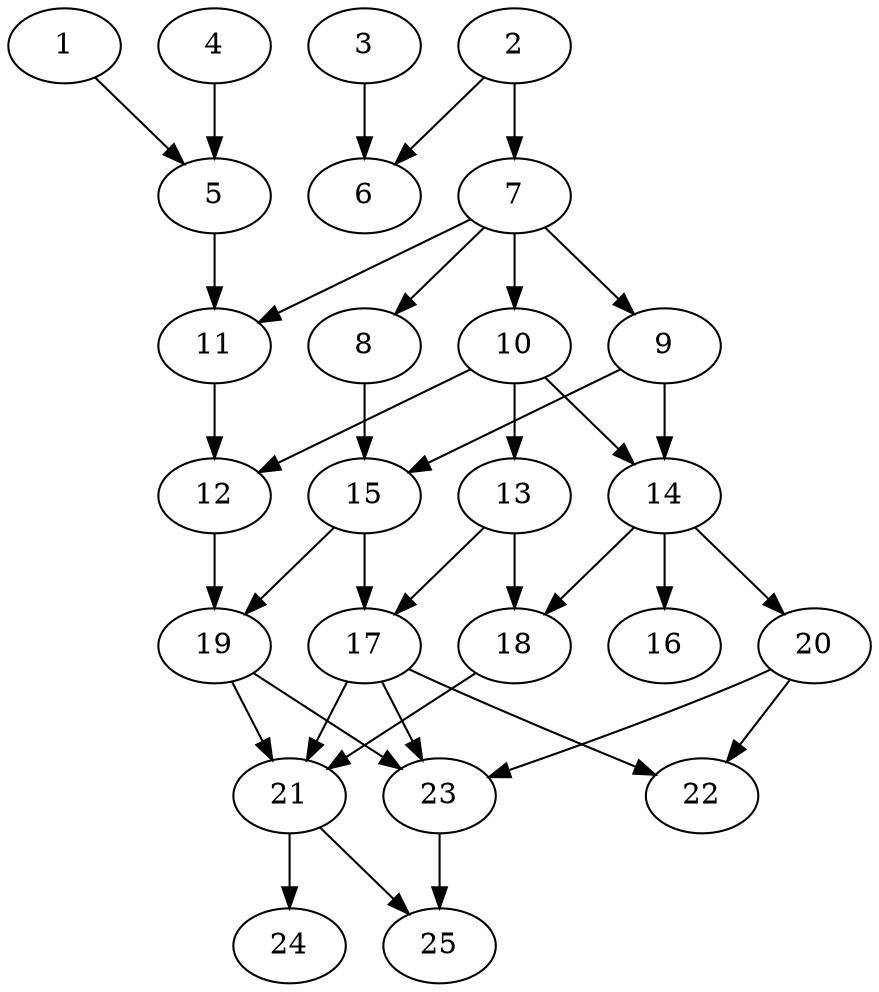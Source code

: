// DAG automatically generated by daggen at Thu Oct  3 14:00:40 2019
// ./daggen --dot -n 25 --ccr 0.5 --fat 0.5 --regular 0.7 --density 0.5 --mindata 5242880 --maxdata 52428800 
digraph G {
  1 [size="34553856", alpha="0.08", expect_size="17276928"] 
  1 -> 5 [size ="17276928"]
  2 [size="97757184", alpha="0.12", expect_size="48878592"] 
  2 -> 6 [size ="48878592"]
  2 -> 7 [size ="48878592"]
  3 [size="43143168", alpha="0.04", expect_size="21571584"] 
  3 -> 6 [size ="21571584"]
  4 [size="50319360", alpha="0.14", expect_size="25159680"] 
  4 -> 5 [size ="25159680"]
  5 [size="86994944", alpha="0.00", expect_size="43497472"] 
  5 -> 11 [size ="43497472"]
  6 [size="76124160", alpha="0.16", expect_size="38062080"] 
  7 [size="48902144", alpha="0.19", expect_size="24451072"] 
  7 -> 8 [size ="24451072"]
  7 -> 9 [size ="24451072"]
  7 -> 10 [size ="24451072"]
  7 -> 11 [size ="24451072"]
  8 [size="90679296", alpha="0.06", expect_size="45339648"] 
  8 -> 15 [size ="45339648"]
  9 [size="43759616", alpha="0.17", expect_size="21879808"] 
  9 -> 14 [size ="21879808"]
  9 -> 15 [size ="21879808"]
  10 [size="34514944", alpha="0.01", expect_size="17257472"] 
  10 -> 12 [size ="17257472"]
  10 -> 13 [size ="17257472"]
  10 -> 14 [size ="17257472"]
  11 [size="87492608", alpha="0.04", expect_size="43746304"] 
  11 -> 12 [size ="43746304"]
  12 [size="31653888", alpha="0.05", expect_size="15826944"] 
  12 -> 19 [size ="15826944"]
  13 [size="90503168", alpha="0.00", expect_size="45251584"] 
  13 -> 17 [size ="45251584"]
  13 -> 18 [size ="45251584"]
  14 [size="15708160", alpha="0.09", expect_size="7854080"] 
  14 -> 16 [size ="7854080"]
  14 -> 18 [size ="7854080"]
  14 -> 20 [size ="7854080"]
  15 [size="83521536", alpha="0.15", expect_size="41760768"] 
  15 -> 17 [size ="41760768"]
  15 -> 19 [size ="41760768"]
  16 [size="85706752", alpha="0.12", expect_size="42853376"] 
  17 [size="65746944", alpha="0.08", expect_size="32873472"] 
  17 -> 21 [size ="32873472"]
  17 -> 22 [size ="32873472"]
  17 -> 23 [size ="32873472"]
  18 [size="59904000", alpha="0.03", expect_size="29952000"] 
  18 -> 21 [size ="29952000"]
  19 [size="88846336", alpha="0.20", expect_size="44423168"] 
  19 -> 21 [size ="44423168"]
  19 -> 23 [size ="44423168"]
  20 [size="72650752", alpha="0.17", expect_size="36325376"] 
  20 -> 22 [size ="36325376"]
  20 -> 23 [size ="36325376"]
  21 [size="78827520", alpha="0.19", expect_size="39413760"] 
  21 -> 24 [size ="39413760"]
  21 -> 25 [size ="39413760"]
  22 [size="96575488", alpha="0.20", expect_size="48287744"] 
  23 [size="25939968", alpha="0.07", expect_size="12969984"] 
  23 -> 25 [size ="12969984"]
  24 [size="26894336", alpha="0.03", expect_size="13447168"] 
  25 [size="69478400", alpha="0.16", expect_size="34739200"] 
}
